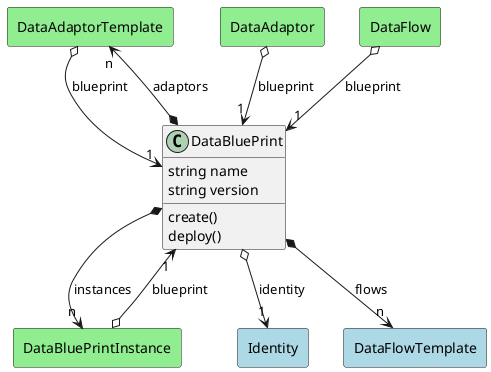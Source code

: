 @startuml

class "DataBluePrint" as Model {
 string name
 string version

 create()
 deploy()
 
}

rectangle "DataAdaptorTemplate" as DataAdaptorTemplate #lightblue {
}

Model *--> "n" DataAdaptorTemplate : adaptors


rectangle "Identity" as Identity #lightblue {
}

Model o--> "1" Identity : identity


rectangle "DataFlowTemplate" as DataFlowTemplate #lightblue {
}

Model *--> "n" DataFlowTemplate : flows


rectangle "DataBluePrintInstance" as DataBluePrintInstance #lightblue {
}

Model *--> "n" DataBluePrintInstance : instances




    rectangle "DataAdaptor" as DataAdaptor #lightgreen {
    }
    
        DataAdaptor   o--> "1" Model : "blueprint"
    
    rectangle "DataAdaptorTemplate" as DataAdaptorTemplate #lightgreen {
    }
    
        DataAdaptorTemplate   o--> "1" Model : "blueprint"
    
    rectangle "DataBluePrintInstance" as DataBluePrintInstance #lightgreen {
    }
    
        DataBluePrintInstance   o--> "1" Model : "blueprint"
    
    rectangle "DataFlow" as DataFlow #lightgreen {
    }
    
        DataFlow   o--> "1" Model : "blueprint"
    

@enduml
